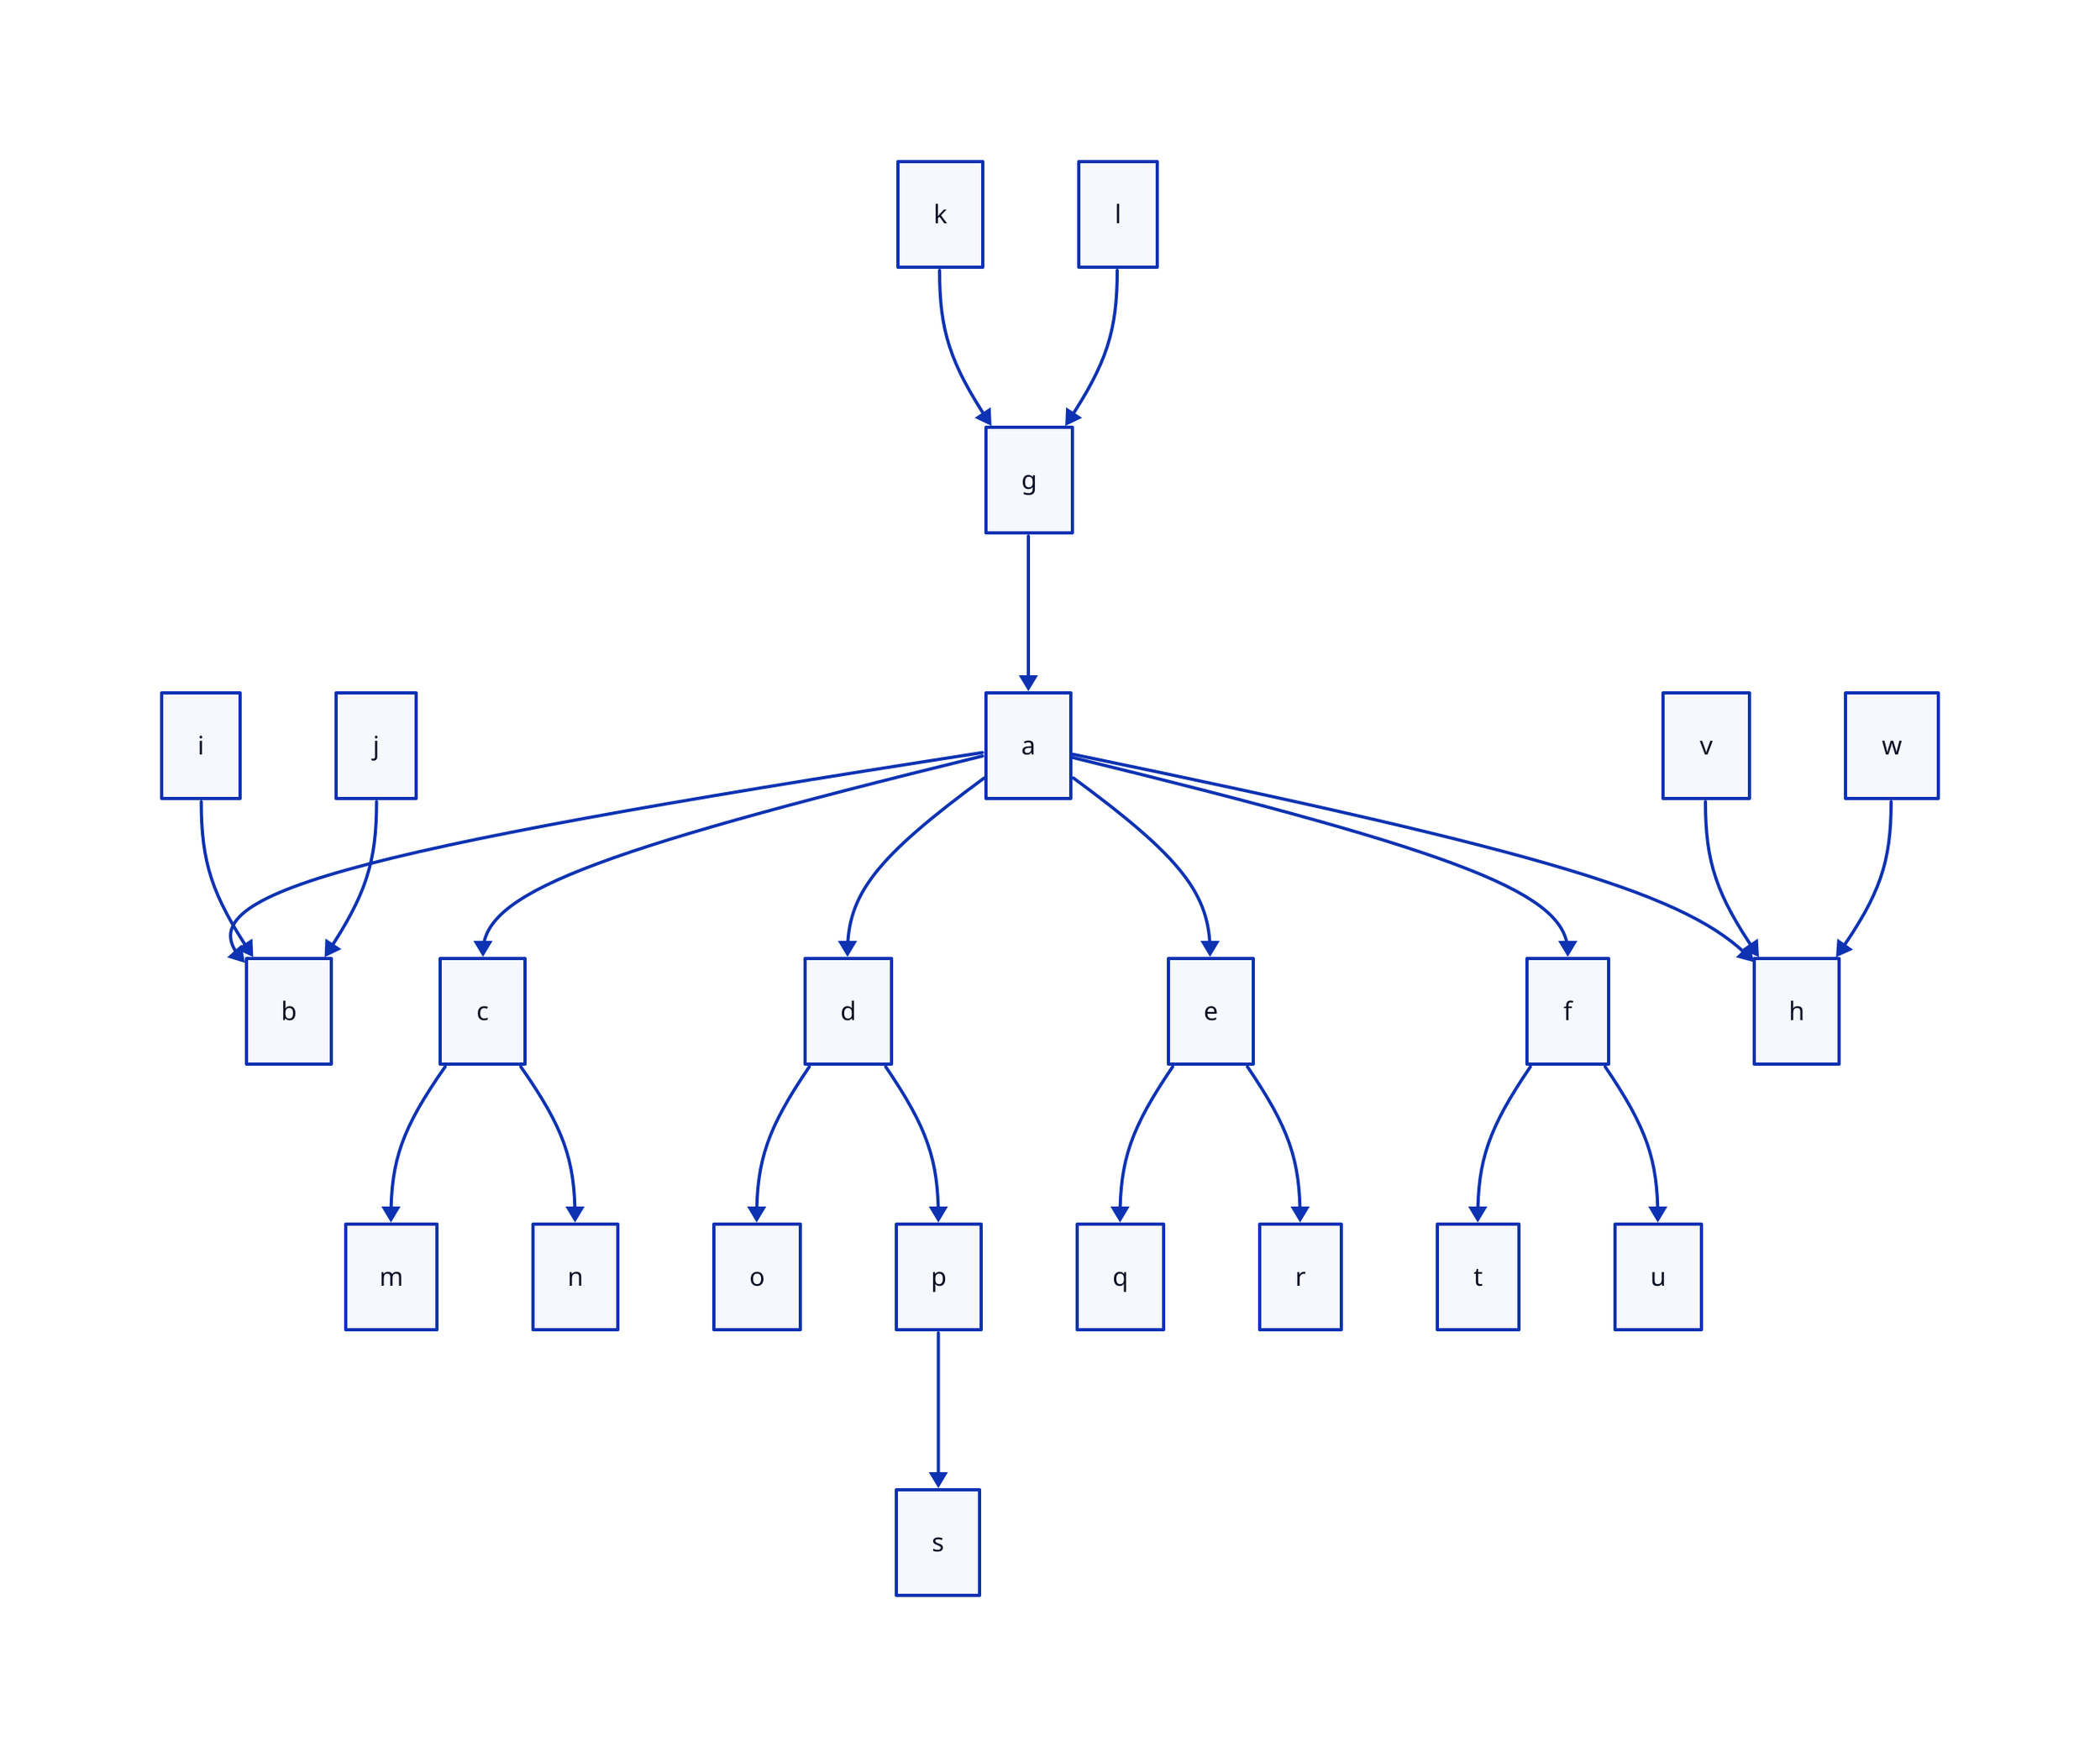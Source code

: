 
a-> b
a-> c
a-> d
a-> e
a-> f
g-> a
a-> h
i-> b
j-> b
k-> g
l-> g
c-> m
c-> n
d-> o
d-> p
e-> q
e-> r
p-> s
f-> t
f-> u
v-> h
w-> h
